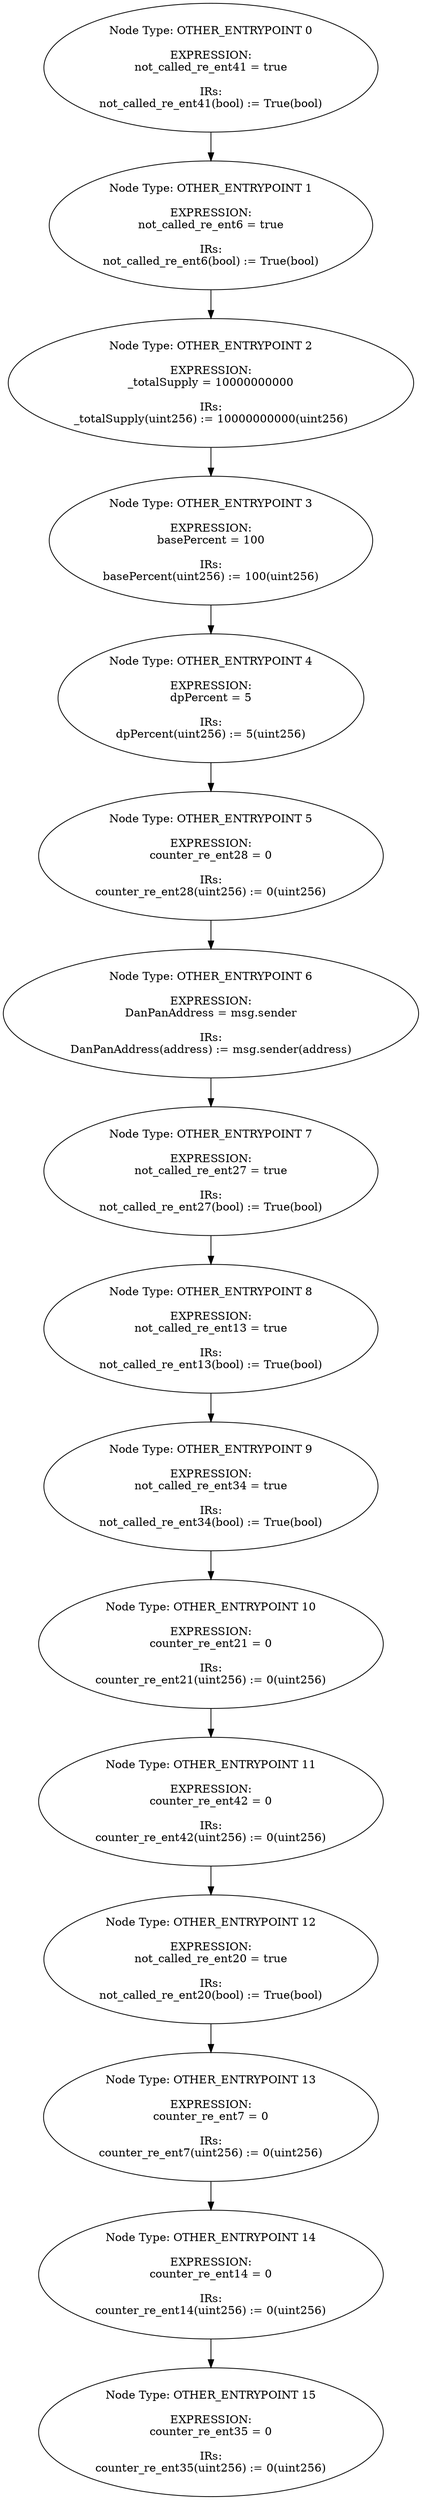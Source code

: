 digraph{
0[label="Node Type: OTHER_ENTRYPOINT 0

EXPRESSION:
not_called_re_ent41 = true

IRs:
not_called_re_ent41(bool) := True(bool)"];
0->1;
1[label="Node Type: OTHER_ENTRYPOINT 1

EXPRESSION:
not_called_re_ent6 = true

IRs:
not_called_re_ent6(bool) := True(bool)"];
1->2;
2[label="Node Type: OTHER_ENTRYPOINT 2

EXPRESSION:
_totalSupply = 10000000000

IRs:
_totalSupply(uint256) := 10000000000(uint256)"];
2->3;
3[label="Node Type: OTHER_ENTRYPOINT 3

EXPRESSION:
basePercent = 100

IRs:
basePercent(uint256) := 100(uint256)"];
3->4;
4[label="Node Type: OTHER_ENTRYPOINT 4

EXPRESSION:
dpPercent = 5

IRs:
dpPercent(uint256) := 5(uint256)"];
4->5;
5[label="Node Type: OTHER_ENTRYPOINT 5

EXPRESSION:
counter_re_ent28 = 0

IRs:
counter_re_ent28(uint256) := 0(uint256)"];
5->6;
6[label="Node Type: OTHER_ENTRYPOINT 6

EXPRESSION:
DanPanAddress = msg.sender

IRs:
DanPanAddress(address) := msg.sender(address)"];
6->7;
7[label="Node Type: OTHER_ENTRYPOINT 7

EXPRESSION:
not_called_re_ent27 = true

IRs:
not_called_re_ent27(bool) := True(bool)"];
7->8;
8[label="Node Type: OTHER_ENTRYPOINT 8

EXPRESSION:
not_called_re_ent13 = true

IRs:
not_called_re_ent13(bool) := True(bool)"];
8->9;
9[label="Node Type: OTHER_ENTRYPOINT 9

EXPRESSION:
not_called_re_ent34 = true

IRs:
not_called_re_ent34(bool) := True(bool)"];
9->10;
10[label="Node Type: OTHER_ENTRYPOINT 10

EXPRESSION:
counter_re_ent21 = 0

IRs:
counter_re_ent21(uint256) := 0(uint256)"];
10->11;
11[label="Node Type: OTHER_ENTRYPOINT 11

EXPRESSION:
counter_re_ent42 = 0

IRs:
counter_re_ent42(uint256) := 0(uint256)"];
11->12;
12[label="Node Type: OTHER_ENTRYPOINT 12

EXPRESSION:
not_called_re_ent20 = true

IRs:
not_called_re_ent20(bool) := True(bool)"];
12->13;
13[label="Node Type: OTHER_ENTRYPOINT 13

EXPRESSION:
counter_re_ent7 = 0

IRs:
counter_re_ent7(uint256) := 0(uint256)"];
13->14;
14[label="Node Type: OTHER_ENTRYPOINT 14

EXPRESSION:
counter_re_ent14 = 0

IRs:
counter_re_ent14(uint256) := 0(uint256)"];
14->15;
15[label="Node Type: OTHER_ENTRYPOINT 15

EXPRESSION:
counter_re_ent35 = 0

IRs:
counter_re_ent35(uint256) := 0(uint256)"];
}
